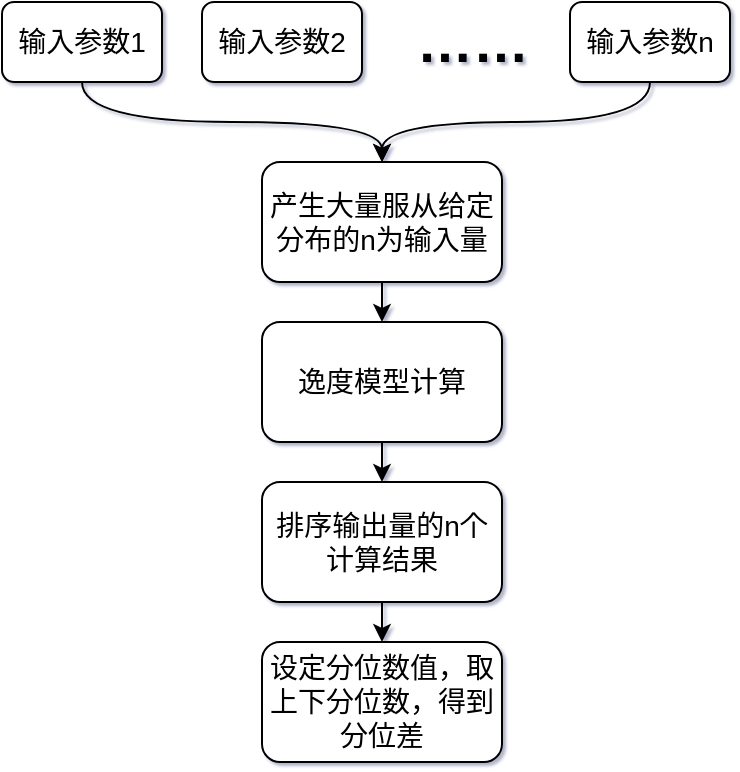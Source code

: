 <mxfile version="14.7.2" type="github">
  <diagram id="wQdEAC-WozWQwYWjz216" name="第 1 页">
    <mxGraphModel dx="1422" dy="833" grid="1" gridSize="10" guides="1" tooltips="1" connect="1" arrows="1" fold="1" page="1" pageScale="1" pageWidth="827" pageHeight="1169" background="none" math="0" shadow="1">
      <root>
        <mxCell id="0" />
        <mxCell id="1" parent="0" />
        <mxCell id="uKr5qRgz3sTH-jB_qJUX-6" style="edgeStyle=orthogonalEdgeStyle;orthogonalLoop=1;jettySize=auto;html=1;exitX=0.5;exitY=1;exitDx=0;exitDy=0;entryX=0.5;entryY=0;entryDx=0;entryDy=0;fontSize=14;curved=1;" edge="1" parent="1" source="uKr5qRgz3sTH-jB_qJUX-1" target="uKr5qRgz3sTH-jB_qJUX-5">
          <mxGeometry relative="1" as="geometry" />
        </mxCell>
        <mxCell id="uKr5qRgz3sTH-jB_qJUX-1" value="输入参数1" style="whiteSpace=wrap;html=1;fontSize=14;rounded=1;" vertex="1" parent="1">
          <mxGeometry x="90" y="130" width="80" height="40" as="geometry" />
        </mxCell>
        <mxCell id="uKr5qRgz3sTH-jB_qJUX-2" value="输入参数2" style="whiteSpace=wrap;html=1;fontSize=14;rounded=1;" vertex="1" parent="1">
          <mxGeometry x="190" y="130" width="80" height="40" as="geometry" />
        </mxCell>
        <mxCell id="uKr5qRgz3sTH-jB_qJUX-8" style="edgeStyle=orthogonalEdgeStyle;orthogonalLoop=1;jettySize=auto;html=1;exitX=0.5;exitY=1;exitDx=0;exitDy=0;entryX=0.5;entryY=0;entryDx=0;entryDy=0;fontSize=14;curved=1;" edge="1" parent="1" source="uKr5qRgz3sTH-jB_qJUX-3" target="uKr5qRgz3sTH-jB_qJUX-5">
          <mxGeometry relative="1" as="geometry" />
        </mxCell>
        <mxCell id="uKr5qRgz3sTH-jB_qJUX-3" value="输入参数n" style="whiteSpace=wrap;html=1;fontSize=14;rounded=1;" vertex="1" parent="1">
          <mxGeometry x="374" y="130" width="80" height="40" as="geometry" />
        </mxCell>
        <mxCell id="uKr5qRgz3sTH-jB_qJUX-4" value="……" style="text;html=1;resizable=0;autosize=1;align=center;verticalAlign=middle;points=[];fillColor=none;strokeColor=none;fontStyle=1;fontSize=28;rounded=1;" vertex="1" parent="1">
          <mxGeometry x="290" y="130" width="70" height="40" as="geometry" />
        </mxCell>
        <mxCell id="uKr5qRgz3sTH-jB_qJUX-10" style="edgeStyle=orthogonalEdgeStyle;orthogonalLoop=1;jettySize=auto;html=1;exitX=0.5;exitY=1;exitDx=0;exitDy=0;entryX=0.5;entryY=0;entryDx=0;entryDy=0;fontSize=14;curved=1;" edge="1" parent="1" source="uKr5qRgz3sTH-jB_qJUX-5" target="uKr5qRgz3sTH-jB_qJUX-9">
          <mxGeometry relative="1" as="geometry" />
        </mxCell>
        <mxCell id="uKr5qRgz3sTH-jB_qJUX-5" value="产生大量服从给定分布的n为输入量" style="whiteSpace=wrap;html=1;fontSize=14;rounded=1;" vertex="1" parent="1">
          <mxGeometry x="220" y="210" width="120" height="60" as="geometry" />
        </mxCell>
        <mxCell id="uKr5qRgz3sTH-jB_qJUX-13" style="edgeStyle=orthogonalEdgeStyle;orthogonalLoop=1;jettySize=auto;html=1;exitX=0.5;exitY=1;exitDx=0;exitDy=0;entryX=0.5;entryY=0;entryDx=0;entryDy=0;fontSize=14;curved=1;" edge="1" parent="1" source="uKr5qRgz3sTH-jB_qJUX-9" target="uKr5qRgz3sTH-jB_qJUX-11">
          <mxGeometry relative="1" as="geometry" />
        </mxCell>
        <mxCell id="uKr5qRgz3sTH-jB_qJUX-9" value="逸度模型计算" style="whiteSpace=wrap;html=1;fontSize=14;rounded=1;" vertex="1" parent="1">
          <mxGeometry x="220" y="290" width="120" height="60" as="geometry" />
        </mxCell>
        <mxCell id="uKr5qRgz3sTH-jB_qJUX-14" style="edgeStyle=orthogonalEdgeStyle;orthogonalLoop=1;jettySize=auto;html=1;exitX=0.5;exitY=1;exitDx=0;exitDy=0;entryX=0.5;entryY=0;entryDx=0;entryDy=0;fontSize=14;curved=1;" edge="1" parent="1" source="uKr5qRgz3sTH-jB_qJUX-11" target="uKr5qRgz3sTH-jB_qJUX-15">
          <mxGeometry relative="1" as="geometry">
            <mxPoint x="280" y="450" as="targetPoint" />
          </mxGeometry>
        </mxCell>
        <mxCell id="uKr5qRgz3sTH-jB_qJUX-11" value="排序输出量的n个计算结果" style="whiteSpace=wrap;html=1;fontSize=14;rounded=1;" vertex="1" parent="1">
          <mxGeometry x="220" y="370" width="120" height="60" as="geometry" />
        </mxCell>
        <mxCell id="uKr5qRgz3sTH-jB_qJUX-15" value="设定分位数值，取上下分位数，得到分位差" style="whiteSpace=wrap;html=1;fontSize=14;rounded=1;" vertex="1" parent="1">
          <mxGeometry x="220" y="450" width="120" height="60" as="geometry" />
        </mxCell>
      </root>
    </mxGraphModel>
  </diagram>
</mxfile>
